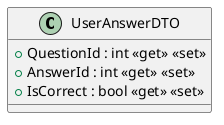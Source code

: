 @startuml
class UserAnswerDTO {
    + QuestionId : int <<get>> <<set>>
    + AnswerId : int <<get>> <<set>>
    + IsCorrect : bool <<get>> <<set>>
}
@enduml
